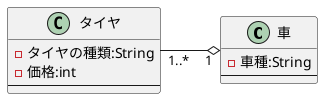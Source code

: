 @startuml クラス図
    left to right direction
    class 車{
    - 車種:String
    ---
    }
    class タイヤ{
    - タイヤの種類:String
    - 価格:int
    ---
    }
    タイヤ "1..*" --o "1"車
@enduml